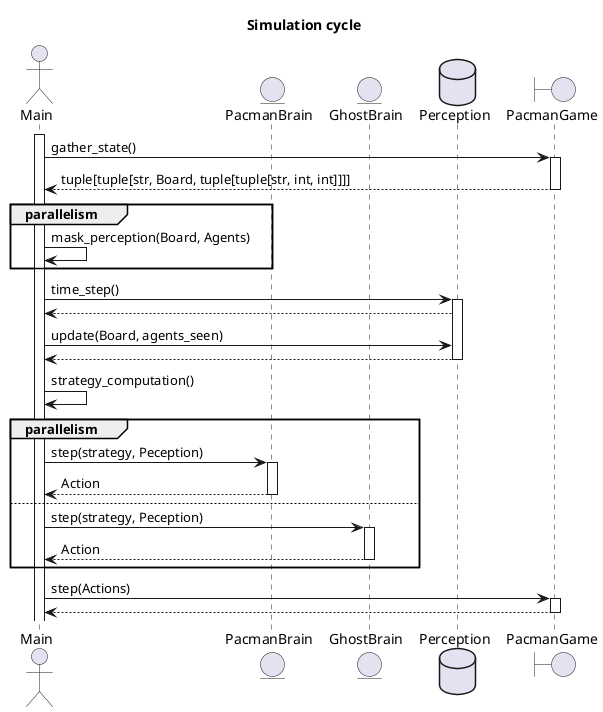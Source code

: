@startuml full

title Simulation cycle


actor Main
entity PacmanBrain
entity GhostBrain
database Perception
boundary PacmanGame

activate Main

Main -> PacmanGame : gather_state()
activate PacmanGame
Main <-- PacmanGame : tuple[tuple[str, Board, tuple[tuple[str, int, int]]]]
deactivate PacmanGame

group parallelism
    Main -> Main : mask_perception(Board, Agents)
end

Main -> Perception : time_step()
activate Perception
Main <-- Perception
Main -> Perception : update(Board, agents_seen)
Main <-- Perception
deactivate Perception
Main -> Main : strategy_computation()

group parallelism
    Main -> PacmanBrain : step(strategy, Peception)
    activate PacmanBrain
    Main <-- PacmanBrain : Action
    deactivate PacmanBrain
else
    Main -> GhostBrain : step(strategy, Peception)
    deactivate PacmanBrain
    activate GhostBrain
    Main <-- GhostBrain : Action
    deactivate GhostBrain
end

Main -> PacmanGame : step(Actions)
activate PacmanGame
Main <-- PacmanGame
deactivate PacmanGame

@enduml

